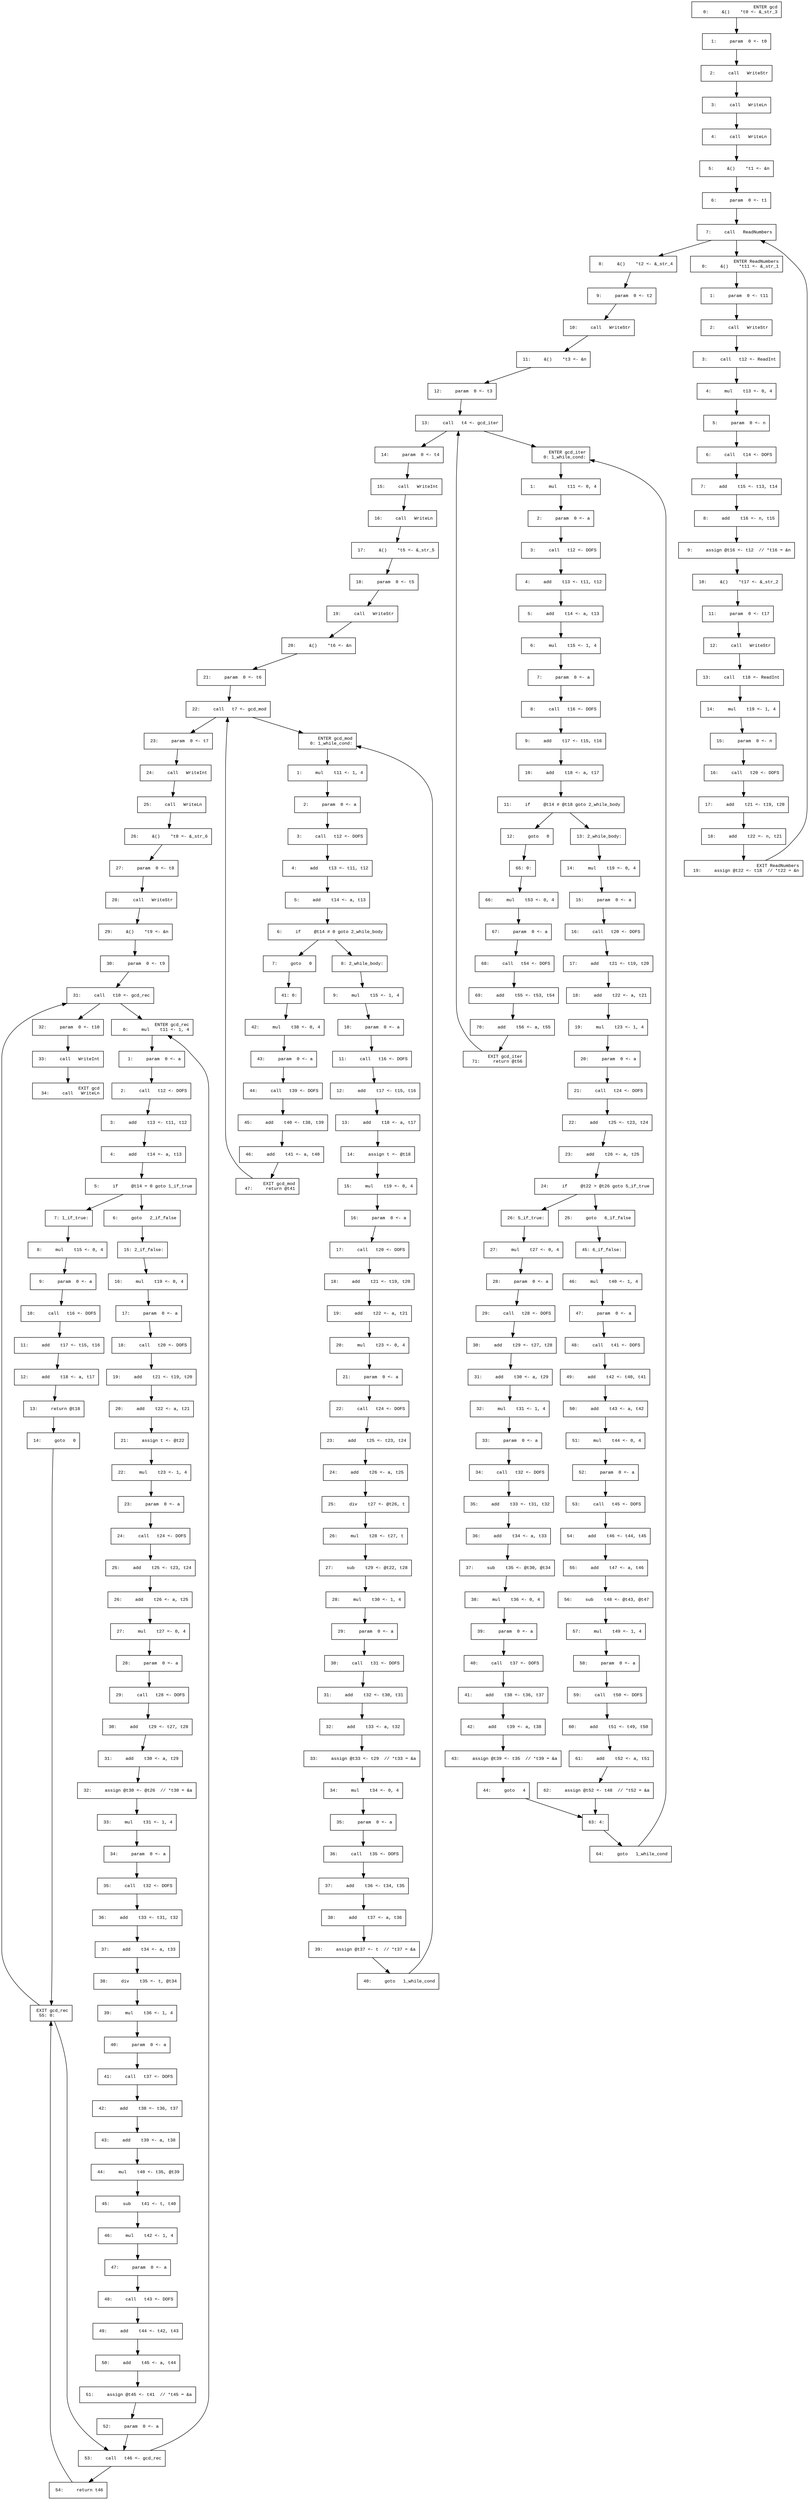 digraph CfgInterProc {
  graph [fontname="Times New Roman",fontsize=10];
  node  [fontname="Courier New",fontsize=10];
  edge  [fontname="Times New Roman",fontsize=10];
// scope 'gcd'
node0 [label=" ENTER gcd\r   0:     &()    *t0 <- &_str_3\l",shape=box];
node0 -> node1;
node1 [label="  1:     param  0 <- t0\l",shape=box];
node1 -> node2;
node2 [label="  2:     call   WriteStr\l",shape=box];
node2 -> node3;
node3 [label="  3:     call   WriteLn\l",shape=box];
node3 -> node4;
node4 [label="  4:     call   WriteLn\l",shape=box];
node4 -> node5;
node5 [label="  5:     &()    *t1 <- &n\l",shape=box];
node5 -> node6;
node6 [label="  6:     param  0 <- t1\l",shape=box];
node6 -> node7;
node7 [label="  7:     call   ReadNumbers\l",shape=box];
node7 -> node8;
node7 -> node211;
node8 [label="  8:     &()    *t2 <- &_str_4\l",shape=box];
node8 -> node9;
node9 [label="  9:     param  0 <- t2\l",shape=box];
node9 -> node10;
node10 [label=" 10:     call   WriteStr\l",shape=box];
node10 -> node11;
node11 [label=" 11:     &()    *t3 <- &n\l",shape=box];
node11 -> node12;
node12 [label=" 12:     param  0 <- t3\l",shape=box];
node12 -> node13;
node13 [label=" 13:     call   t4 <- gcd_iter\l",shape=box];
node13 -> node14;
node13 -> node35;
node14 [label=" 14:     param  0 <- t4\l",shape=box];
node14 -> node15;
node15 [label=" 15:     call   WriteInt\l",shape=box];
node15 -> node16;
node16 [label=" 16:     call   WriteLn\l",shape=box];
node16 -> node17;
node17 [label=" 17:     &()    *t5 <- &_str_5\l",shape=box];
node17 -> node18;
node18 [label=" 18:     param  0 <- t5\l",shape=box];
node18 -> node19;
node19 [label=" 19:     call   WriteStr\l",shape=box];
node19 -> node20;
node20 [label=" 20:     &()    *t6 <- &n\l",shape=box];
node20 -> node21;
node21 [label=" 21:     param  0 <- t6\l",shape=box];
node21 -> node22;
node22 [label=" 22:     call   t7 <- gcd_mod\l",shape=box];
node22 -> node23;
node22 -> node107;
node23 [label=" 23:     param  0 <- t7\l",shape=box];
node23 -> node24;
node24 [label=" 24:     call   WriteInt\l",shape=box];
node24 -> node25;
node25 [label=" 25:     call   WriteLn\l",shape=box];
node25 -> node26;
node26 [label=" 26:     &()    *t8 <- &_str_6\l",shape=box];
node26 -> node27;
node27 [label=" 27:     param  0 <- t8\l",shape=box];
node27 -> node28;
node28 [label=" 28:     call   WriteStr\l",shape=box];
node28 -> node29;
node29 [label=" 29:     &()    *t9 <- &n\l",shape=box];
node29 -> node30;
node30 [label=" 30:     param  0 <- t9\l",shape=box];
node30 -> node31;
node31 [label=" 31:     call   t10 <- gcd_rec\l",shape=box];
node31 -> node32;
node31 -> node155;
node32 [label=" 32:     param  0 <- t10\l",shape=box];
node32 -> node33;
node33 [label=" 33:     call   WriteInt\l",shape=box];
node33 -> node34;
node34 [label=" EXIT gcd\r  34:     call   WriteLn\l",shape=box];
// scope 'gcd_iter'
node35 [label=" ENTER gcd_iter\r   0: 1_while_cond:\l",shape=box];
node35 -> node36;
node36 [label="  1:     mul    t11 <- 0, 4\l",shape=box];
node36 -> node37;
node37 [label="  2:     param  0 <- a\l",shape=box];
node37 -> node38;
node38 [label="  3:     call   t12 <- DOFS\l",shape=box];
node38 -> node39;
node39 [label="  4:     add    t13 <- t11, t12\l",shape=box];
node39 -> node40;
node40 [label="  5:     add    t14 <- a, t13\l",shape=box];
node40 -> node41;
node41 [label="  6:     mul    t15 <- 1, 4\l",shape=box];
node41 -> node42;
node42 [label="  7:     param  0 <- a\l",shape=box];
node42 -> node43;
node43 [label="  8:     call   t16 <- DOFS\l",shape=box];
node43 -> node44;
node44 [label="  9:     add    t17 <- t15, t16\l",shape=box];
node44 -> node45;
node45 [label=" 10:     add    t18 <- a, t17\l",shape=box];
node45 -> node46;
node46 [label=" 11:     if     @t14 # @t18 goto 2_while_body\l",shape=box];
node46 -> node48;
node46 -> node47;
node47 [label=" 12:     goto   0\l",shape=box];
node47 -> node100;
node48 [label=" 13: 2_while_body:\l",shape=box];
node48 -> node49;
node49 [label=" 14:     mul    t19 <- 0, 4\l",shape=box];
node49 -> node50;
node50 [label=" 15:     param  0 <- a\l",shape=box];
node50 -> node51;
node51 [label=" 16:     call   t20 <- DOFS\l",shape=box];
node51 -> node52;
node52 [label=" 17:     add    t21 <- t19, t20\l",shape=box];
node52 -> node53;
node53 [label=" 18:     add    t22 <- a, t21\l",shape=box];
node53 -> node54;
node54 [label=" 19:     mul    t23 <- 1, 4\l",shape=box];
node54 -> node55;
node55 [label=" 20:     param  0 <- a\l",shape=box];
node55 -> node56;
node56 [label=" 21:     call   t24 <- DOFS\l",shape=box];
node56 -> node57;
node57 [label=" 22:     add    t25 <- t23, t24\l",shape=box];
node57 -> node58;
node58 [label=" 23:     add    t26 <- a, t25\l",shape=box];
node58 -> node59;
node59 [label=" 24:     if     @t22 > @t26 goto 5_if_true\l",shape=box];
node59 -> node61;
node59 -> node60;
node60 [label=" 25:     goto   6_if_false\l",shape=box];
node60 -> node80;
node61 [label=" 26: 5_if_true:\l",shape=box];
node61 -> node62;
node62 [label=" 27:     mul    t27 <- 0, 4\l",shape=box];
node62 -> node63;
node63 [label=" 28:     param  0 <- a\l",shape=box];
node63 -> node64;
node64 [label=" 29:     call   t28 <- DOFS\l",shape=box];
node64 -> node65;
node65 [label=" 30:     add    t29 <- t27, t28\l",shape=box];
node65 -> node66;
node66 [label=" 31:     add    t30 <- a, t29\l",shape=box];
node66 -> node67;
node67 [label=" 32:     mul    t31 <- 1, 4\l",shape=box];
node67 -> node68;
node68 [label=" 33:     param  0 <- a\l",shape=box];
node68 -> node69;
node69 [label=" 34:     call   t32 <- DOFS\l",shape=box];
node69 -> node70;
node70 [label=" 35:     add    t33 <- t31, t32\l",shape=box];
node70 -> node71;
node71 [label=" 36:     add    t34 <- a, t33\l",shape=box];
node71 -> node72;
node72 [label=" 37:     sub    t35 <- @t30, @t34\l",shape=box];
node72 -> node73;
node73 [label=" 38:     mul    t36 <- 0, 4\l",shape=box];
node73 -> node74;
node74 [label=" 39:     param  0 <- a\l",shape=box];
node74 -> node75;
node75 [label=" 40:     call   t37 <- DOFS\l",shape=box];
node75 -> node76;
node76 [label=" 41:     add    t38 <- t36, t37\l",shape=box];
node76 -> node77;
node77 [label=" 42:     add    t39 <- a, t38\l",shape=box];
node77 -> node78;
node78 [label=" 43:     assign @t39 <- t35  // *t39 = &a\l",shape=box];
node78 -> node79;
node79 [label=" 44:     goto   4\l",shape=box];
node79 -> node98;
node80 [label=" 45: 6_if_false:\l",shape=box];
node80 -> node81;
node81 [label=" 46:     mul    t40 <- 1, 4\l",shape=box];
node81 -> node82;
node82 [label=" 47:     param  0 <- a\l",shape=box];
node82 -> node83;
node83 [label=" 48:     call   t41 <- DOFS\l",shape=box];
node83 -> node84;
node84 [label=" 49:     add    t42 <- t40, t41\l",shape=box];
node84 -> node85;
node85 [label=" 50:     add    t43 <- a, t42\l",shape=box];
node85 -> node86;
node86 [label=" 51:     mul    t44 <- 0, 4\l",shape=box];
node86 -> node87;
node87 [label=" 52:     param  0 <- a\l",shape=box];
node87 -> node88;
node88 [label=" 53:     call   t45 <- DOFS\l",shape=box];
node88 -> node89;
node89 [label=" 54:     add    t46 <- t44, t45\l",shape=box];
node89 -> node90;
node90 [label=" 55:     add    t47 <- a, t46\l",shape=box];
node90 -> node91;
node91 [label=" 56:     sub    t48 <- @t43, @t47\l",shape=box];
node91 -> node92;
node92 [label=" 57:     mul    t49 <- 1, 4\l",shape=box];
node92 -> node93;
node93 [label=" 58:     param  0 <- a\l",shape=box];
node93 -> node94;
node94 [label=" 59:     call   t50 <- DOFS\l",shape=box];
node94 -> node95;
node95 [label=" 60:     add    t51 <- t49, t50\l",shape=box];
node95 -> node96;
node96 [label=" 61:     add    t52 <- a, t51\l",shape=box];
node96 -> node97;
node97 [label=" 62:     assign @t52 <- t48  // *t52 = &a\l",shape=box];
node97 -> node98;
node98 [label=" 63: 4:\l",shape=box];
node98 -> node99;
node99 [label=" 64:     goto   1_while_cond\l",shape=box];
node99 -> node35;
node100 [label=" 65: 0:\l",shape=box];
node100 -> node101;
node101 [label=" 66:     mul    t53 <- 0, 4\l",shape=box];
node101 -> node102;
node102 [label=" 67:     param  0 <- a\l",shape=box];
node102 -> node103;
node103 [label=" 68:     call   t54 <- DOFS\l",shape=box];
node103 -> node104;
node104 [label=" 69:     add    t55 <- t53, t54\l",shape=box];
node104 -> node105;
node105 [label=" 70:     add    t56 <- a, t55\l",shape=box];
node105 -> node106;
node106 [label=" EXIT gcd_iter\r  71:     return @t56\l",shape=box];
node106 -> node13;
// scope 'gcd_mod'
node107 [label=" ENTER gcd_mod\r   0: 1_while_cond:\l",shape=box];
node107 -> node108;
node108 [label="  1:     mul    t11 <- 1, 4\l",shape=box];
node108 -> node109;
node109 [label="  2:     param  0 <- a\l",shape=box];
node109 -> node110;
node110 [label="  3:     call   t12 <- DOFS\l",shape=box];
node110 -> node111;
node111 [label="  4:     add    t13 <- t11, t12\l",shape=box];
node111 -> node112;
node112 [label="  5:     add    t14 <- a, t13\l",shape=box];
node112 -> node113;
node113 [label="  6:     if     @t14 # 0 goto 2_while_body\l",shape=box];
node113 -> node115;
node113 -> node114;
node114 [label="  7:     goto   0\l",shape=box];
node114 -> node148;
node115 [label="  8: 2_while_body:\l",shape=box];
node115 -> node116;
node116 [label="  9:     mul    t15 <- 1, 4\l",shape=box];
node116 -> node117;
node117 [label=" 10:     param  0 <- a\l",shape=box];
node117 -> node118;
node118 [label=" 11:     call   t16 <- DOFS\l",shape=box];
node118 -> node119;
node119 [label=" 12:     add    t17 <- t15, t16\l",shape=box];
node119 -> node120;
node120 [label=" 13:     add    t18 <- a, t17\l",shape=box];
node120 -> node121;
node121 [label=" 14:     assign t <- @t18\l",shape=box];
node121 -> node122;
node122 [label=" 15:     mul    t19 <- 0, 4\l",shape=box];
node122 -> node123;
node123 [label=" 16:     param  0 <- a\l",shape=box];
node123 -> node124;
node124 [label=" 17:     call   t20 <- DOFS\l",shape=box];
node124 -> node125;
node125 [label=" 18:     add    t21 <- t19, t20\l",shape=box];
node125 -> node126;
node126 [label=" 19:     add    t22 <- a, t21\l",shape=box];
node126 -> node127;
node127 [label=" 20:     mul    t23 <- 0, 4\l",shape=box];
node127 -> node128;
node128 [label=" 21:     param  0 <- a\l",shape=box];
node128 -> node129;
node129 [label=" 22:     call   t24 <- DOFS\l",shape=box];
node129 -> node130;
node130 [label=" 23:     add    t25 <- t23, t24\l",shape=box];
node130 -> node131;
node131 [label=" 24:     add    t26 <- a, t25\l",shape=box];
node131 -> node132;
node132 [label=" 25:     div    t27 <- @t26, t\l",shape=box];
node132 -> node133;
node133 [label=" 26:     mul    t28 <- t27, t\l",shape=box];
node133 -> node134;
node134 [label=" 27:     sub    t29 <- @t22, t28\l",shape=box];
node134 -> node135;
node135 [label=" 28:     mul    t30 <- 1, 4\l",shape=box];
node135 -> node136;
node136 [label=" 29:     param  0 <- a\l",shape=box];
node136 -> node137;
node137 [label=" 30:     call   t31 <- DOFS\l",shape=box];
node137 -> node138;
node138 [label=" 31:     add    t32 <- t30, t31\l",shape=box];
node138 -> node139;
node139 [label=" 32:     add    t33 <- a, t32\l",shape=box];
node139 -> node140;
node140 [label=" 33:     assign @t33 <- t29  // *t33 = &a\l",shape=box];
node140 -> node141;
node141 [label=" 34:     mul    t34 <- 0, 4\l",shape=box];
node141 -> node142;
node142 [label=" 35:     param  0 <- a\l",shape=box];
node142 -> node143;
node143 [label=" 36:     call   t35 <- DOFS\l",shape=box];
node143 -> node144;
node144 [label=" 37:     add    t36 <- t34, t35\l",shape=box];
node144 -> node145;
node145 [label=" 38:     add    t37 <- a, t36\l",shape=box];
node145 -> node146;
node146 [label=" 39:     assign @t37 <- t  // *t37 = &a\l",shape=box];
node146 -> node147;
node147 [label=" 40:     goto   1_while_cond\l",shape=box];
node147 -> node107;
node148 [label=" 41: 0:\l",shape=box];
node148 -> node149;
node149 [label=" 42:     mul    t38 <- 0, 4\l",shape=box];
node149 -> node150;
node150 [label=" 43:     param  0 <- a\l",shape=box];
node150 -> node151;
node151 [label=" 44:     call   t39 <- DOFS\l",shape=box];
node151 -> node152;
node152 [label=" 45:     add    t40 <- t38, t39\l",shape=box];
node152 -> node153;
node153 [label=" 46:     add    t41 <- a, t40\l",shape=box];
node153 -> node154;
node154 [label=" EXIT gcd_mod\r  47:     return @t41\l",shape=box];
node154 -> node22;
// scope 'gcd_rec'
node155 [label=" ENTER gcd_rec\r   0:     mul    t11 <- 1, 4\l",shape=box];
node155 -> node156;
node156 [label="  1:     param  0 <- a\l",shape=box];
node156 -> node157;
node157 [label="  2:     call   t12 <- DOFS\l",shape=box];
node157 -> node158;
node158 [label="  3:     add    t13 <- t11, t12\l",shape=box];
node158 -> node159;
node159 [label="  4:     add    t14 <- a, t13\l",shape=box];
node159 -> node160;
node160 [label="  5:     if     @t14 = 0 goto 1_if_true\l",shape=box];
node160 -> node162;
node160 -> node161;
node161 [label="  6:     goto   2_if_false\l",shape=box];
node161 -> node170;
node162 [label="  7: 1_if_true:\l",shape=box];
node162 -> node163;
node163 [label="  8:     mul    t15 <- 0, 4\l",shape=box];
node163 -> node164;
node164 [label="  9:     param  0 <- a\l",shape=box];
node164 -> node165;
node165 [label=" 10:     call   t16 <- DOFS\l",shape=box];
node165 -> node166;
node166 [label=" 11:     add    t17 <- t15, t16\l",shape=box];
node166 -> node167;
node167 [label=" 12:     add    t18 <- a, t17\l",shape=box];
node167 -> node168;
node168 [label=" 13:     return @t18\l",shape=box];
node168 -> node169;
node169 [label=" 14:     goto   0\l",shape=box];
node169 -> node210;
node170 [label=" 15: 2_if_false:\l",shape=box];
node170 -> node171;
node171 [label=" 16:     mul    t19 <- 0, 4\l",shape=box];
node171 -> node172;
node172 [label=" 17:     param  0 <- a\l",shape=box];
node172 -> node173;
node173 [label=" 18:     call   t20 <- DOFS\l",shape=box];
node173 -> node174;
node174 [label=" 19:     add    t21 <- t19, t20\l",shape=box];
node174 -> node175;
node175 [label=" 20:     add    t22 <- a, t21\l",shape=box];
node175 -> node176;
node176 [label=" 21:     assign t <- @t22\l",shape=box];
node176 -> node177;
node177 [label=" 22:     mul    t23 <- 1, 4\l",shape=box];
node177 -> node178;
node178 [label=" 23:     param  0 <- a\l",shape=box];
node178 -> node179;
node179 [label=" 24:     call   t24 <- DOFS\l",shape=box];
node179 -> node180;
node180 [label=" 25:     add    t25 <- t23, t24\l",shape=box];
node180 -> node181;
node181 [label=" 26:     add    t26 <- a, t25\l",shape=box];
node181 -> node182;
node182 [label=" 27:     mul    t27 <- 0, 4\l",shape=box];
node182 -> node183;
node183 [label=" 28:     param  0 <- a\l",shape=box];
node183 -> node184;
node184 [label=" 29:     call   t28 <- DOFS\l",shape=box];
node184 -> node185;
node185 [label=" 30:     add    t29 <- t27, t28\l",shape=box];
node185 -> node186;
node186 [label=" 31:     add    t30 <- a, t29\l",shape=box];
node186 -> node187;
node187 [label=" 32:     assign @t30 <- @t26  // *t30 = &a\l",shape=box];
node187 -> node188;
node188 [label=" 33:     mul    t31 <- 1, 4\l",shape=box];
node188 -> node189;
node189 [label=" 34:     param  0 <- a\l",shape=box];
node189 -> node190;
node190 [label=" 35:     call   t32 <- DOFS\l",shape=box];
node190 -> node191;
node191 [label=" 36:     add    t33 <- t31, t32\l",shape=box];
node191 -> node192;
node192 [label=" 37:     add    t34 <- a, t33\l",shape=box];
node192 -> node193;
node193 [label=" 38:     div    t35 <- t, @t34\l",shape=box];
node193 -> node194;
node194 [label=" 39:     mul    t36 <- 1, 4\l",shape=box];
node194 -> node195;
node195 [label=" 40:     param  0 <- a\l",shape=box];
node195 -> node196;
node196 [label=" 41:     call   t37 <- DOFS\l",shape=box];
node196 -> node197;
node197 [label=" 42:     add    t38 <- t36, t37\l",shape=box];
node197 -> node198;
node198 [label=" 43:     add    t39 <- a, t38\l",shape=box];
node198 -> node199;
node199 [label=" 44:     mul    t40 <- t35, @t39\l",shape=box];
node199 -> node200;
node200 [label=" 45:     sub    t41 <- t, t40\l",shape=box];
node200 -> node201;
node201 [label=" 46:     mul    t42 <- 1, 4\l",shape=box];
node201 -> node202;
node202 [label=" 47:     param  0 <- a\l",shape=box];
node202 -> node203;
node203 [label=" 48:     call   t43 <- DOFS\l",shape=box];
node203 -> node204;
node204 [label=" 49:     add    t44 <- t42, t43\l",shape=box];
node204 -> node205;
node205 [label=" 50:     add    t45 <- a, t44\l",shape=box];
node205 -> node206;
node206 [label=" 51:     assign @t45 <- t41  // *t45 = &a\l",shape=box];
node206 -> node207;
node207 [label=" 52:     param  0 <- a\l",shape=box];
node207 -> node208;
node208 [label=" 53:     call   t46 <- gcd_rec\l",shape=box];
node208 -> node209;
node208 -> node155;
node209 [label=" 54:     return t46\l",shape=box];
node209 -> node210;
node210 [label=" EXIT gcd_rec\r  55: 0:\l",shape=box];
node210 -> node31;
node210 -> node208;
// scope 'ReadNumbers'
node211 [label=" ENTER ReadNumbers\r   0:     &()    *t11 <- &_str_1\l",shape=box];
node211 -> node212;
node212 [label="  1:     param  0 <- t11\l",shape=box];
node212 -> node213;
node213 [label="  2:     call   WriteStr\l",shape=box];
node213 -> node214;
node214 [label="  3:     call   t12 <- ReadInt\l",shape=box];
node214 -> node215;
node215 [label="  4:     mul    t13 <- 0, 4\l",shape=box];
node215 -> node216;
node216 [label="  5:     param  0 <- n\l",shape=box];
node216 -> node217;
node217 [label="  6:     call   t14 <- DOFS\l",shape=box];
node217 -> node218;
node218 [label="  7:     add    t15 <- t13, t14\l",shape=box];
node218 -> node219;
node219 [label="  8:     add    t16 <- n, t15\l",shape=box];
node219 -> node220;
node220 [label="  9:     assign @t16 <- t12  // *t16 = &n\l",shape=box];
node220 -> node221;
node221 [label=" 10:     &()    *t17 <- &_str_2\l",shape=box];
node221 -> node222;
node222 [label=" 11:     param  0 <- t17\l",shape=box];
node222 -> node223;
node223 [label=" 12:     call   WriteStr\l",shape=box];
node223 -> node224;
node224 [label=" 13:     call   t18 <- ReadInt\l",shape=box];
node224 -> node225;
node225 [label=" 14:     mul    t19 <- 1, 4\l",shape=box];
node225 -> node226;
node226 [label=" 15:     param  0 <- n\l",shape=box];
node226 -> node227;
node227 [label=" 16:     call   t20 <- DOFS\l",shape=box];
node227 -> node228;
node228 [label=" 17:     add    t21 <- t19, t20\l",shape=box];
node228 -> node229;
node229 [label=" 18:     add    t22 <- n, t21\l",shape=box];
node229 -> node230;
node230 [label=" EXIT ReadNumbers\r  19:     assign @t22 <- t18  // *t22 = &n\l",shape=box];
node230 -> node7;
}
